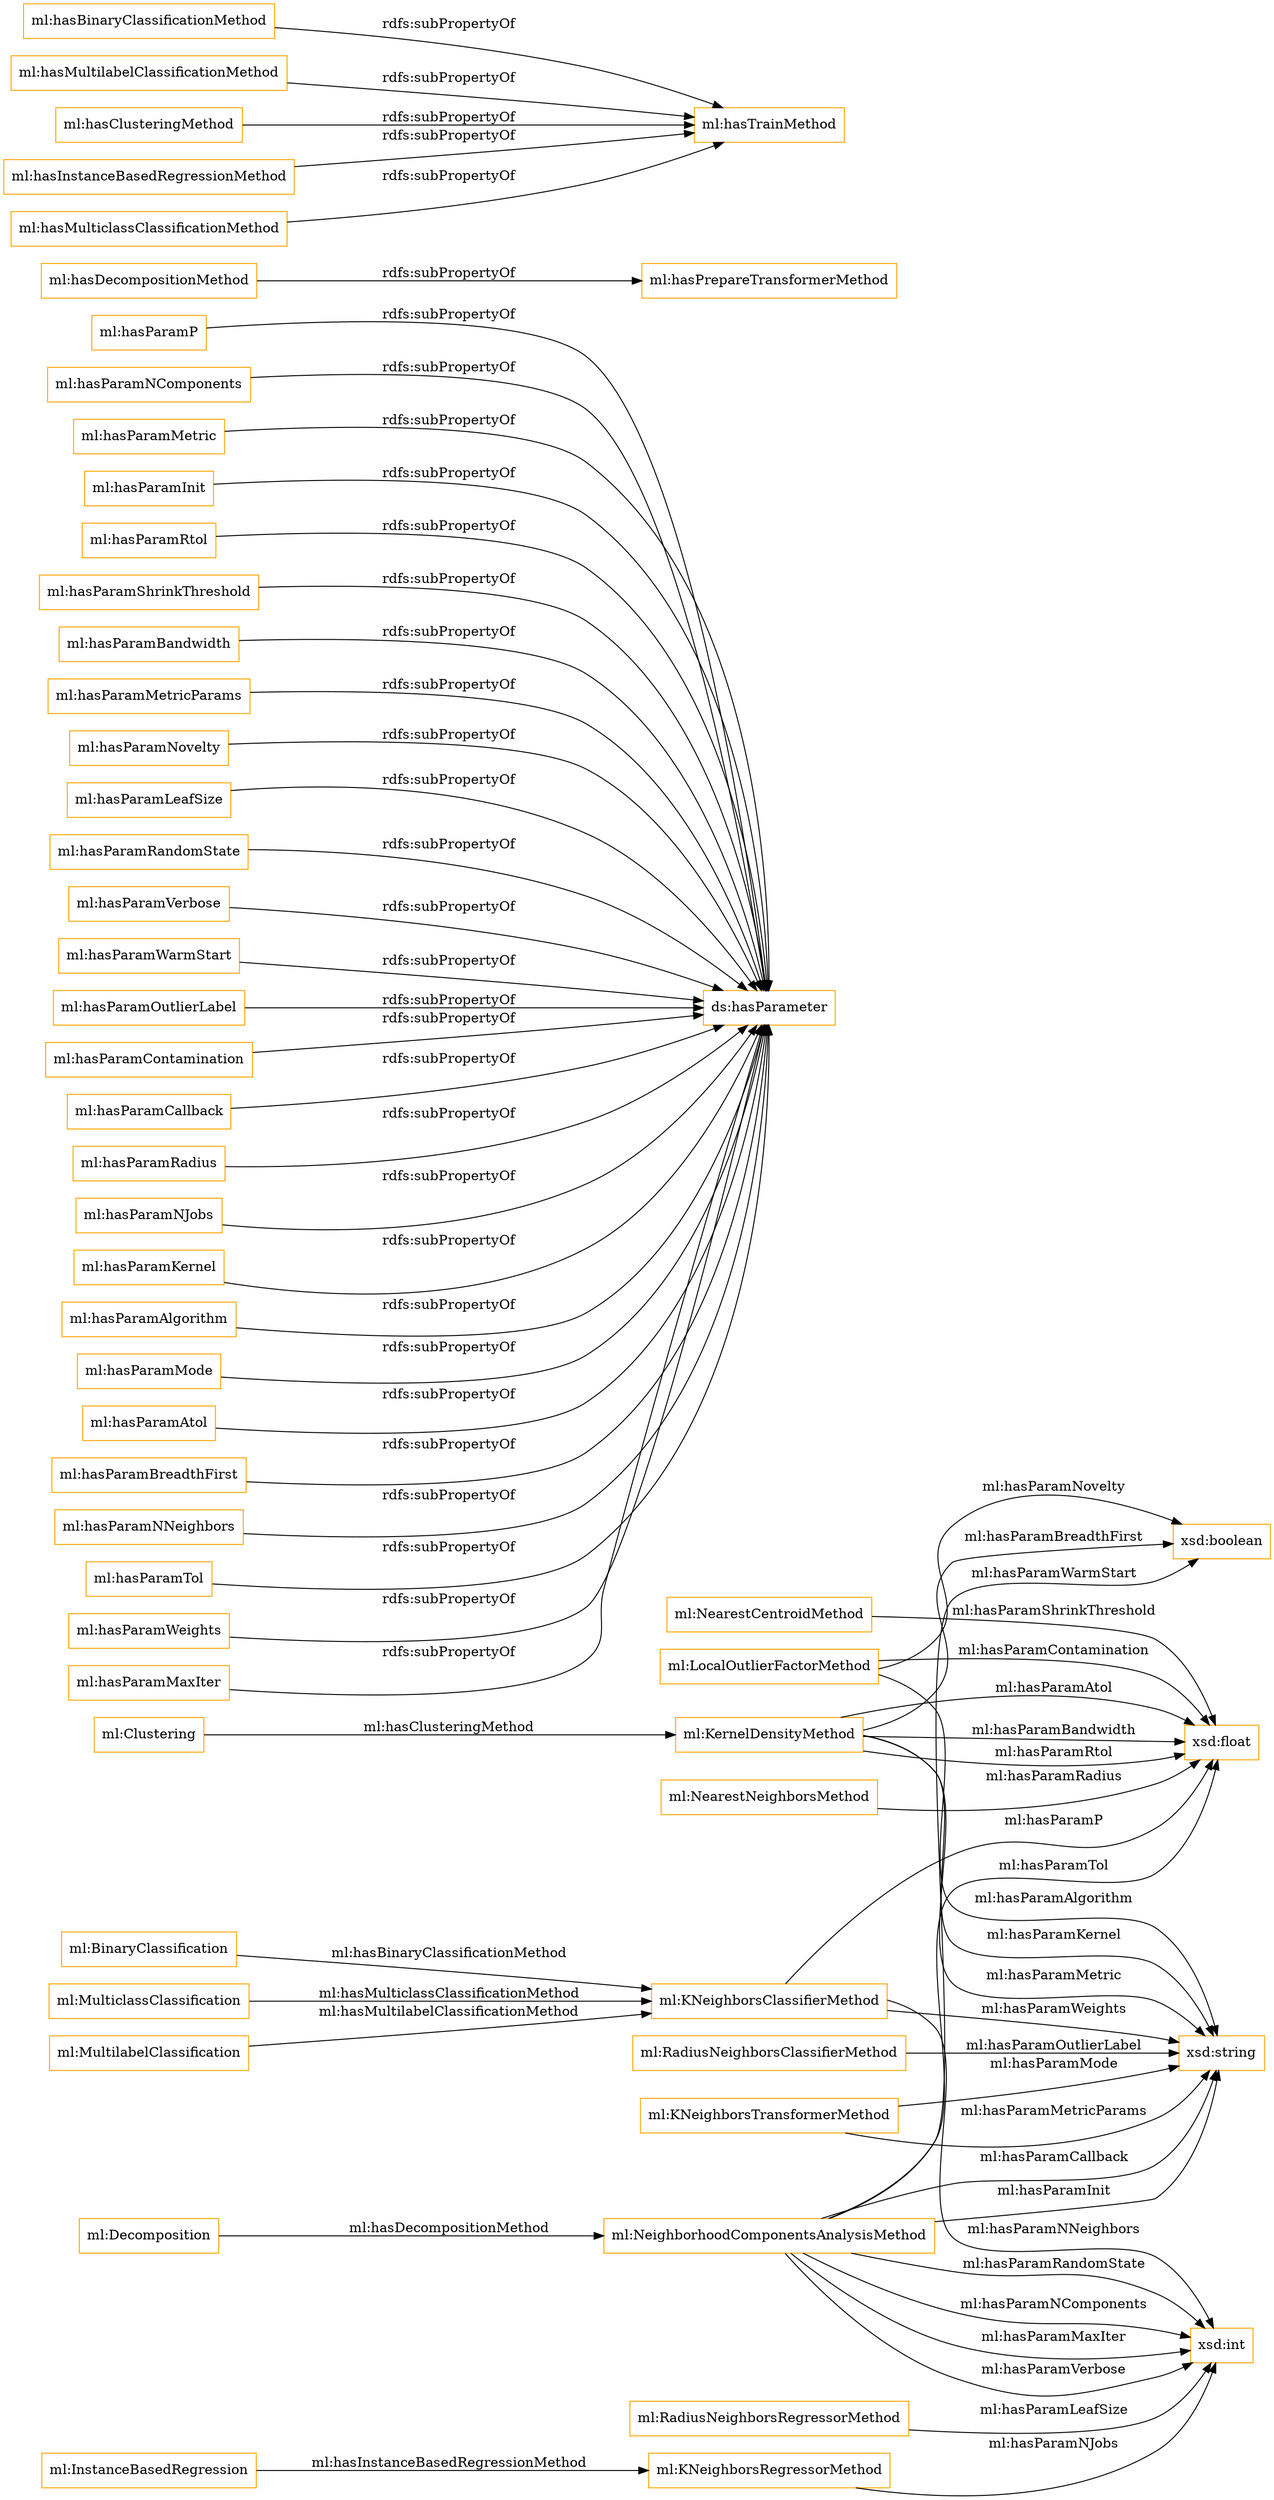digraph ar2dtool_diagram { 
rankdir=LR;
size="1501"
node [shape = rectangle, color="orange"]; "ml:KNeighborsTransformerMethod" "ml:NeighborhoodComponentsAnalysisMethod" "ml:KNeighborsClassifierMethod" "ml:RadiusNeighborsRegressorMethod" "ml:LocalOutlierFactorMethod" "ml:NearestNeighborsMethod" "ml:KNeighborsRegressorMethod" "ml:RadiusNeighborsClassifierMethod" "ml:KernelDensityMethod" "ml:NearestCentroidMethod" ; /*classes style*/
	"ml:hasParamP" -> "ds:hasParameter" [ label = "rdfs:subPropertyOf" ];
	"ml:hasParamNComponents" -> "ds:hasParameter" [ label = "rdfs:subPropertyOf" ];
	"ml:hasParamMetric" -> "ds:hasParameter" [ label = "rdfs:subPropertyOf" ];
	"ml:hasDecompositionMethod" -> "ml:hasPrepareTransformerMethod" [ label = "rdfs:subPropertyOf" ];
	"ml:hasParamInit" -> "ds:hasParameter" [ label = "rdfs:subPropertyOf" ];
	"ml:hasParamRtol" -> "ds:hasParameter" [ label = "rdfs:subPropertyOf" ];
	"ml:hasParamShrinkThreshold" -> "ds:hasParameter" [ label = "rdfs:subPropertyOf" ];
	"ml:hasParamBandwidth" -> "ds:hasParameter" [ label = "rdfs:subPropertyOf" ];
	"ml:hasParamMetricParams" -> "ds:hasParameter" [ label = "rdfs:subPropertyOf" ];
	"ml:hasParamNovelty" -> "ds:hasParameter" [ label = "rdfs:subPropertyOf" ];
	"ml:hasParamLeafSize" -> "ds:hasParameter" [ label = "rdfs:subPropertyOf" ];
	"ml:hasParamRandomState" -> "ds:hasParameter" [ label = "rdfs:subPropertyOf" ];
	"ml:hasBinaryClassificationMethod" -> "ml:hasTrainMethod" [ label = "rdfs:subPropertyOf" ];
	"ml:hasParamVerbose" -> "ds:hasParameter" [ label = "rdfs:subPropertyOf" ];
	"ml:hasParamWarmStart" -> "ds:hasParameter" [ label = "rdfs:subPropertyOf" ];
	"ml:hasParamOutlierLabel" -> "ds:hasParameter" [ label = "rdfs:subPropertyOf" ];
	"ml:hasParamContamination" -> "ds:hasParameter" [ label = "rdfs:subPropertyOf" ];
	"ml:hasParamCallback" -> "ds:hasParameter" [ label = "rdfs:subPropertyOf" ];
	"ml:hasParamRadius" -> "ds:hasParameter" [ label = "rdfs:subPropertyOf" ];
	"ml:hasMultilabelClassificationMethod" -> "ml:hasTrainMethod" [ label = "rdfs:subPropertyOf" ];
	"ml:hasParamNJobs" -> "ds:hasParameter" [ label = "rdfs:subPropertyOf" ];
	"ml:hasParamKernel" -> "ds:hasParameter" [ label = "rdfs:subPropertyOf" ];
	"ml:hasClusteringMethod" -> "ml:hasTrainMethod" [ label = "rdfs:subPropertyOf" ];
	"ml:hasParamAlgorithm" -> "ds:hasParameter" [ label = "rdfs:subPropertyOf" ];
	"ml:hasParamMode" -> "ds:hasParameter" [ label = "rdfs:subPropertyOf" ];
	"ml:hasParamAtol" -> "ds:hasParameter" [ label = "rdfs:subPropertyOf" ];
	"ml:hasParamBreadthFirst" -> "ds:hasParameter" [ label = "rdfs:subPropertyOf" ];
	"ml:hasInstanceBasedRegressionMethod" -> "ml:hasTrainMethod" [ label = "rdfs:subPropertyOf" ];
	"ml:hasMulticlassClassificationMethod" -> "ml:hasTrainMethod" [ label = "rdfs:subPropertyOf" ];
	"ml:hasParamNNeighbors" -> "ds:hasParameter" [ label = "rdfs:subPropertyOf" ];
	"ml:hasParamTol" -> "ds:hasParameter" [ label = "rdfs:subPropertyOf" ];
	"ml:hasParamWeights" -> "ds:hasParameter" [ label = "rdfs:subPropertyOf" ];
	"ml:hasParamMaxIter" -> "ds:hasParameter" [ label = "rdfs:subPropertyOf" ];
	"ml:MultilabelClassification" -> "ml:KNeighborsClassifierMethod" [ label = "ml:hasMultilabelClassificationMethod" ];
	"ml:KernelDensityMethod" -> "xsd:float" [ label = "ml:hasParamRtol" ];
	"ml:LocalOutlierFactorMethod" -> "xsd:string" [ label = "ml:hasParamAlgorithm" ];
	"ml:NeighborhoodComponentsAnalysisMethod" -> "xsd:float" [ label = "ml:hasParamTol" ];
	"ml:RadiusNeighborsClassifierMethod" -> "xsd:string" [ label = "ml:hasParamOutlierLabel" ];
	"ml:KNeighborsTransformerMethod" -> "xsd:string" [ label = "ml:hasParamMode" ];
	"ml:KernelDensityMethod" -> "xsd:float" [ label = "ml:hasParamAtol" ];
	"ml:Decomposition" -> "ml:NeighborhoodComponentsAnalysisMethod" [ label = "ml:hasDecompositionMethod" ];
	"ml:NearestCentroidMethod" -> "xsd:float" [ label = "ml:hasParamShrinkThreshold" ];
	"ml:LocalOutlierFactorMethod" -> "xsd:float" [ label = "ml:hasParamContamination" ];
	"ml:KernelDensityMethod" -> "xsd:boolean" [ label = "ml:hasParamBreadthFirst" ];
	"ml:LocalOutlierFactorMethod" -> "xsd:boolean" [ label = "ml:hasParamNovelty" ];
	"ml:KernelDensityMethod" -> "xsd:string" [ label = "ml:hasParamKernel" ];
	"ml:RadiusNeighborsRegressorMethod" -> "xsd:int" [ label = "ml:hasParamLeafSize" ];
	"ml:NearestNeighborsMethod" -> "xsd:float" [ label = "ml:hasParamRadius" ];
	"ml:BinaryClassification" -> "ml:KNeighborsClassifierMethod" [ label = "ml:hasBinaryClassificationMethod" ];
	"ml:Clustering" -> "ml:KernelDensityMethod" [ label = "ml:hasClusteringMethod" ];
	"ml:NeighborhoodComponentsAnalysisMethod" -> "xsd:int" [ label = "ml:hasParamMaxIter" ];
	"ml:KernelDensityMethod" -> "xsd:float" [ label = "ml:hasParamBandwidth" ];
	"ml:KNeighborsClassifierMethod" -> "xsd:int" [ label = "ml:hasParamNNeighbors" ];
	"ml:NeighborhoodComponentsAnalysisMethod" -> "xsd:int" [ label = "ml:hasParamVerbose" ];
	"ml:NeighborhoodComponentsAnalysisMethod" -> "xsd:int" [ label = "ml:hasParamRandomState" ];
	"ml:KNeighborsClassifierMethod" -> "xsd:float" [ label = "ml:hasParamP" ];
	"ml:NeighborhoodComponentsAnalysisMethod" -> "xsd:boolean" [ label = "ml:hasParamWarmStart" ];
	"ml:NeighborhoodComponentsAnalysisMethod" -> "xsd:string" [ label = "ml:hasParamInit" ];
	"ml:InstanceBasedRegression" -> "ml:KNeighborsRegressorMethod" [ label = "ml:hasInstanceBasedRegressionMethod" ];
	"ml:NeighborhoodComponentsAnalysisMethod" -> "xsd:int" [ label = "ml:hasParamNComponents" ];
	"ml:KernelDensityMethod" -> "xsd:string" [ label = "ml:hasParamMetric" ];
	"ml:KNeighborsTransformerMethod" -> "xsd:string" [ label = "ml:hasParamMetricParams" ];
	"ml:KNeighborsRegressorMethod" -> "xsd:int" [ label = "ml:hasParamNJobs" ];
	"ml:KNeighborsClassifierMethod" -> "xsd:string" [ label = "ml:hasParamWeights" ];
	"ml:NeighborhoodComponentsAnalysisMethod" -> "xsd:string" [ label = "ml:hasParamCallback" ];
	"ml:MulticlassClassification" -> "ml:KNeighborsClassifierMethod" [ label = "ml:hasMulticlassClassificationMethod" ];

}
